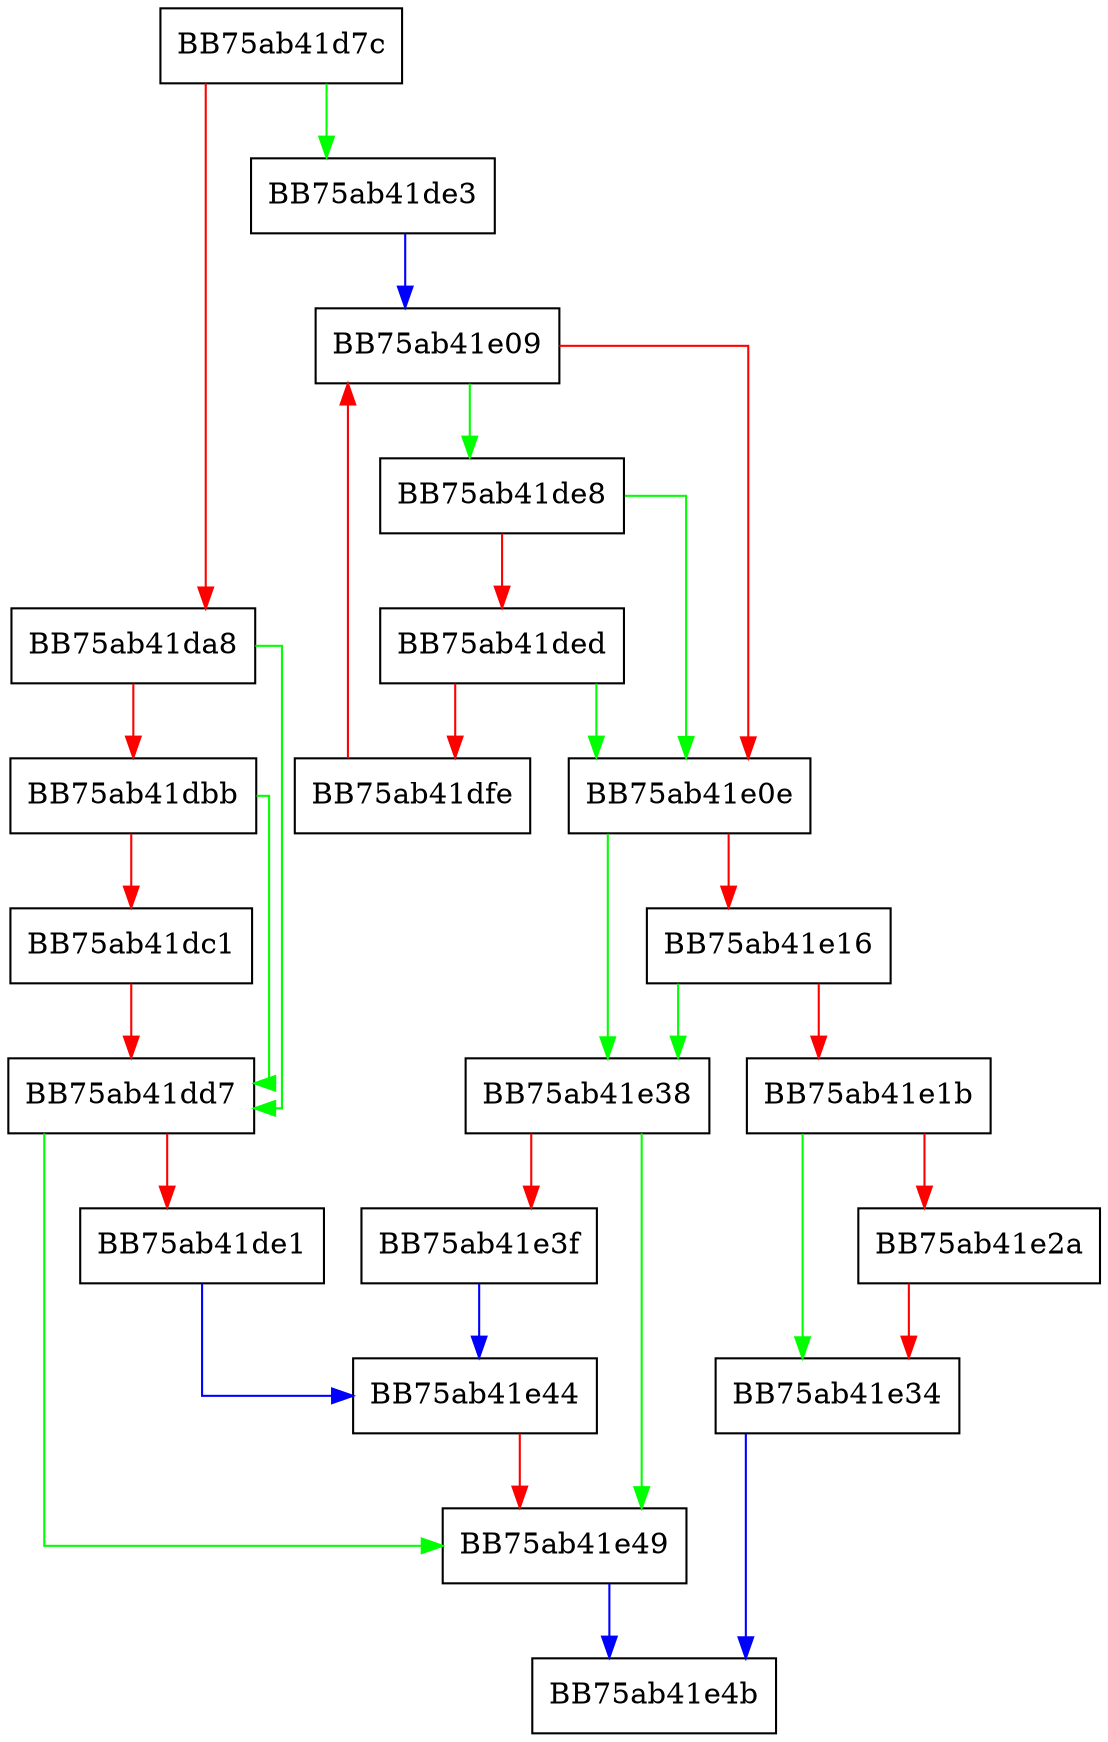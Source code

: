 digraph SkipElement {
  node [shape="box"];
  graph [splines=ortho];
  BB75ab41d7c -> BB75ab41de3 [color="green"];
  BB75ab41d7c -> BB75ab41da8 [color="red"];
  BB75ab41da8 -> BB75ab41dd7 [color="green"];
  BB75ab41da8 -> BB75ab41dbb [color="red"];
  BB75ab41dbb -> BB75ab41dd7 [color="green"];
  BB75ab41dbb -> BB75ab41dc1 [color="red"];
  BB75ab41dc1 -> BB75ab41dd7 [color="red"];
  BB75ab41dd7 -> BB75ab41e49 [color="green"];
  BB75ab41dd7 -> BB75ab41de1 [color="red"];
  BB75ab41de1 -> BB75ab41e44 [color="blue"];
  BB75ab41de3 -> BB75ab41e09 [color="blue"];
  BB75ab41de8 -> BB75ab41e0e [color="green"];
  BB75ab41de8 -> BB75ab41ded [color="red"];
  BB75ab41ded -> BB75ab41e0e [color="green"];
  BB75ab41ded -> BB75ab41dfe [color="red"];
  BB75ab41dfe -> BB75ab41e09 [color="red"];
  BB75ab41e09 -> BB75ab41de8 [color="green"];
  BB75ab41e09 -> BB75ab41e0e [color="red"];
  BB75ab41e0e -> BB75ab41e38 [color="green"];
  BB75ab41e0e -> BB75ab41e16 [color="red"];
  BB75ab41e16 -> BB75ab41e38 [color="green"];
  BB75ab41e16 -> BB75ab41e1b [color="red"];
  BB75ab41e1b -> BB75ab41e34 [color="green"];
  BB75ab41e1b -> BB75ab41e2a [color="red"];
  BB75ab41e2a -> BB75ab41e34 [color="red"];
  BB75ab41e34 -> BB75ab41e4b [color="blue"];
  BB75ab41e38 -> BB75ab41e49 [color="green"];
  BB75ab41e38 -> BB75ab41e3f [color="red"];
  BB75ab41e3f -> BB75ab41e44 [color="blue"];
  BB75ab41e44 -> BB75ab41e49 [color="red"];
  BB75ab41e49 -> BB75ab41e4b [color="blue"];
}